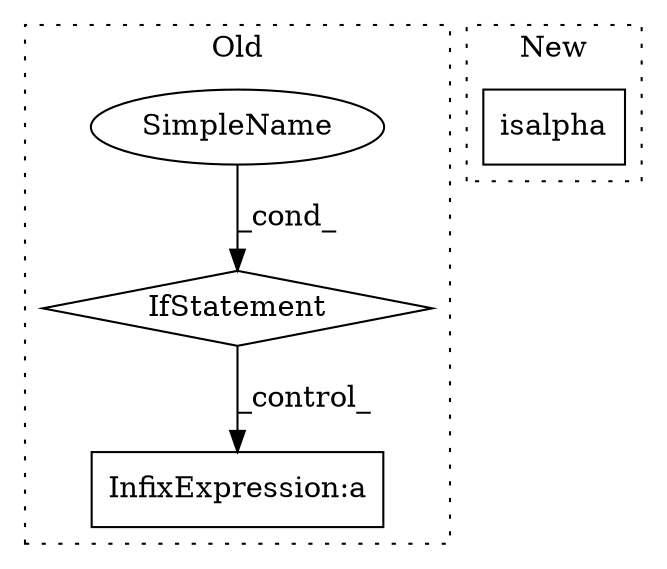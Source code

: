 digraph G {
subgraph cluster0 {
1 [label="IfStatement" a="25" s="576,589" l="4,2" shape="diamond"];
3 [label="InfixExpression:a" a="27" s="611" l="3" shape="box"];
4 [label="SimpleName" a="42" s="" l="" shape="ellipse"];
label = "Old";
style="dotted";
}
subgraph cluster1 {
2 [label="isalpha" a="32" s="670" l="9" shape="box"];
label = "New";
style="dotted";
}
1 -> 3 [label="_control_"];
4 -> 1 [label="_cond_"];
}